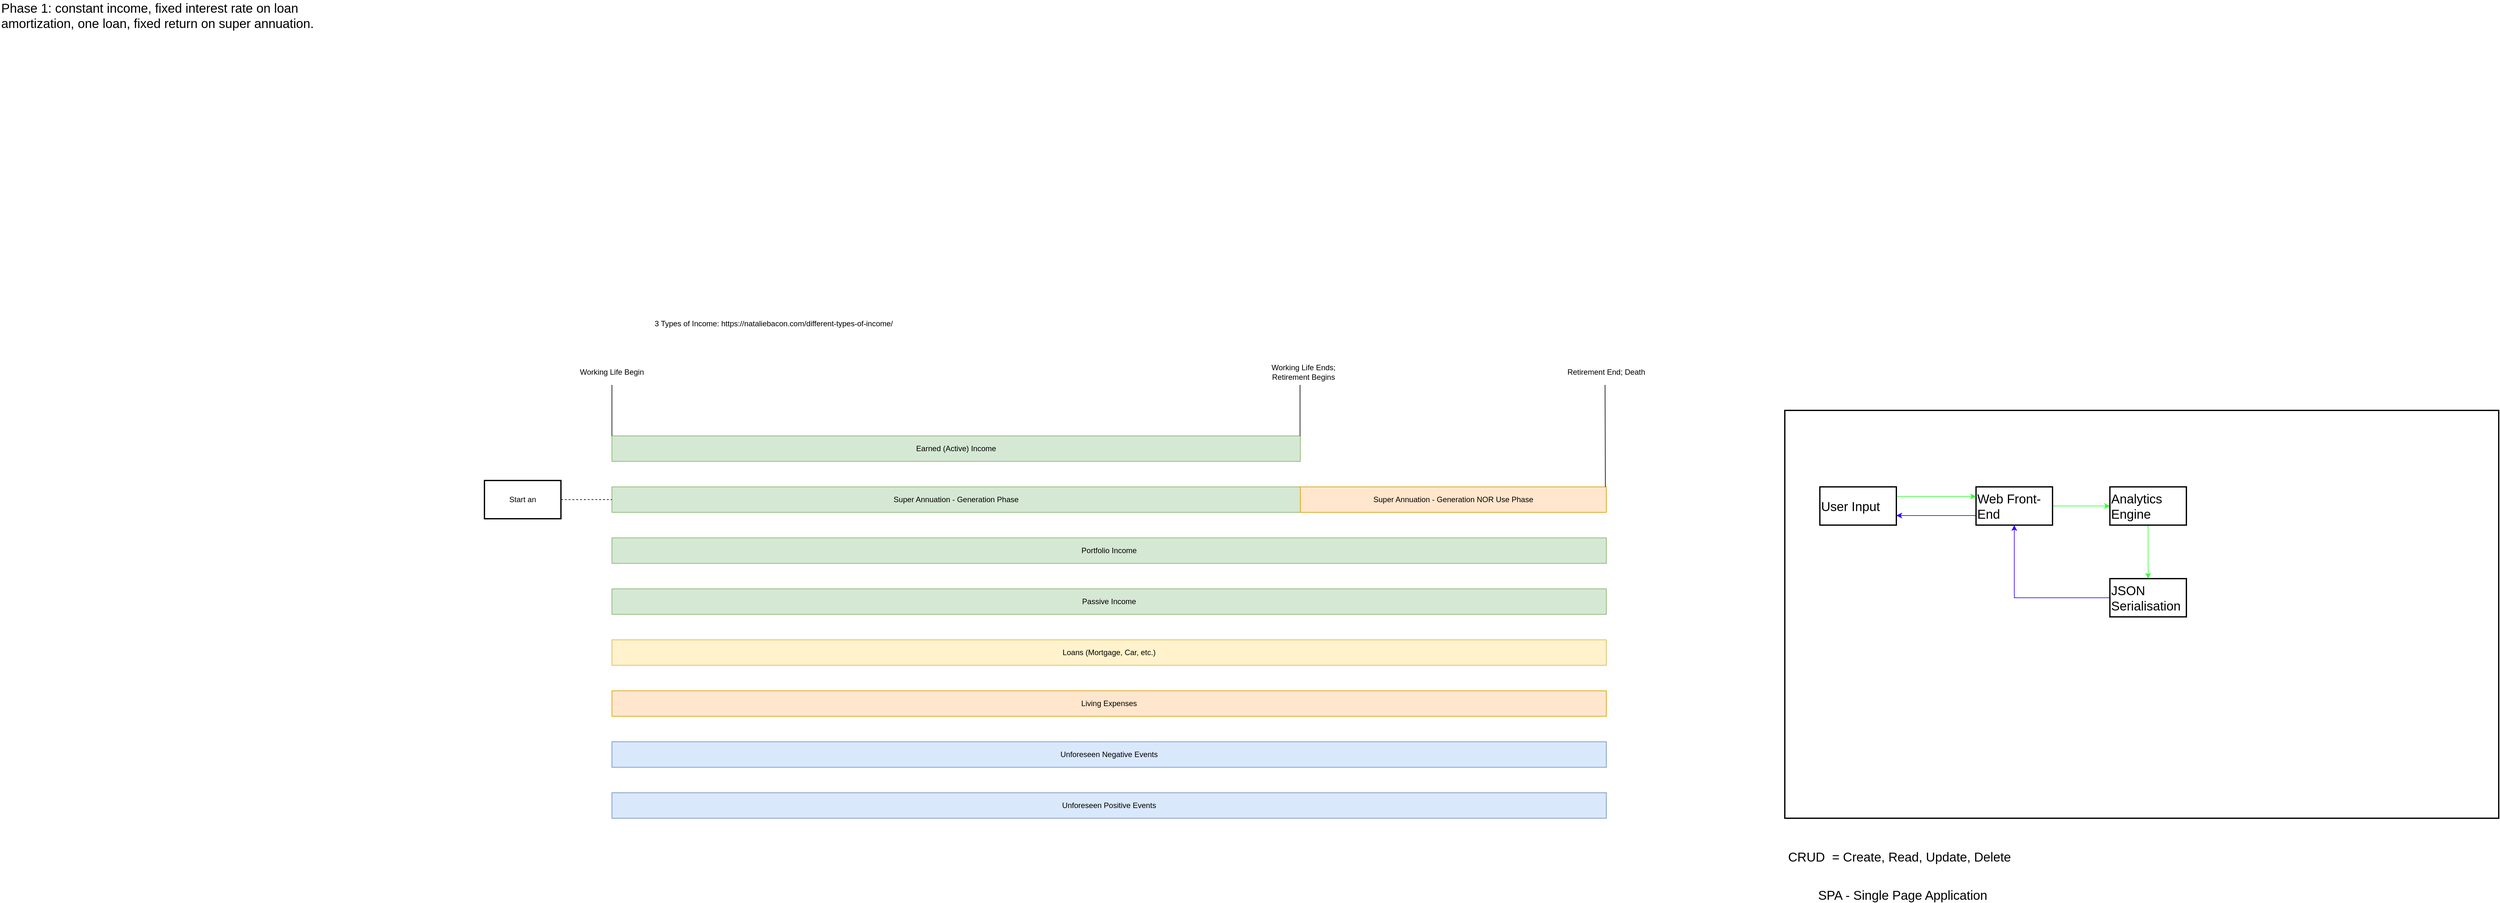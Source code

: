 <mxfile version="12.2.2" type="device" pages="1"><diagram id="VCYEPkUG2aABVz8C1PQe" name="Page-1"><mxGraphModel dx="2000" dy="2374" grid="1" gridSize="10" guides="1" tooltips="1" connect="1" arrows="1" fold="1" page="1" pageScale="1" pageWidth="1169" pageHeight="1654" math="0" shadow="0"><root><mxCell id="0"/><mxCell id="1" parent="0"/><mxCell id="FEeVAhBJJxdF7BG5kPbW-1" value="Earned (Active) Income" style="rounded=0;whiteSpace=wrap;html=1;fillColor=#d5e8d4;strokeColor=#82b366;" vertex="1" parent="1"><mxGeometry x="-160" y="720" width="1080" height="40" as="geometry"/></mxCell><mxCell id="FEeVAhBJJxdF7BG5kPbW-2" value="Super Annuation - Generation Phase" style="rounded=0;whiteSpace=wrap;html=1;fillColor=#d5e8d4;strokeColor=#82b366;" vertex="1" parent="1"><mxGeometry x="-160" y="800" width="1080" height="40" as="geometry"/></mxCell><mxCell id="FEeVAhBJJxdF7BG5kPbW-3" value="" style="endArrow=none;html=1;" edge="1" parent="1"><mxGeometry width="50" height="50" relative="1" as="geometry"><mxPoint x="-160" y="720" as="sourcePoint"/><mxPoint x="-160" y="640" as="targetPoint"/></mxGeometry></mxCell><mxCell id="FEeVAhBJJxdF7BG5kPbW-4" value="Working Life Begin" style="text;html=1;strokeColor=none;fillColor=none;align=center;verticalAlign=middle;whiteSpace=wrap;rounded=0;" vertex="1" parent="1"><mxGeometry x="-225" y="610" width="130" height="20" as="geometry"/></mxCell><mxCell id="FEeVAhBJJxdF7BG5kPbW-5" value="Working Life Ends; Retirement Begins" style="text;html=1;strokeColor=none;fillColor=none;align=center;verticalAlign=middle;whiteSpace=wrap;rounded=0;" vertex="1" parent="1"><mxGeometry x="860" y="610" width="130" height="20" as="geometry"/></mxCell><mxCell id="FEeVAhBJJxdF7BG5kPbW-6" value="" style="endArrow=none;html=1;" edge="1" parent="1"><mxGeometry width="50" height="50" relative="1" as="geometry"><mxPoint x="919.5" y="720" as="sourcePoint"/><mxPoint x="919.5" y="640" as="targetPoint"/></mxGeometry></mxCell><mxCell id="FEeVAhBJJxdF7BG5kPbW-7" value="Super Annuation - Generation NOR Use Phase" style="rounded=0;whiteSpace=wrap;html=1;fillColor=#ffe6cc;strokeColor=#d79b00;" vertex="1" parent="1"><mxGeometry x="920" y="800" width="480" height="40" as="geometry"/></mxCell><mxCell id="FEeVAhBJJxdF7BG5kPbW-8" value="Portfolio Income" style="rounded=0;whiteSpace=wrap;html=1;fillColor=#d5e8d4;strokeColor=#82b366;" vertex="1" parent="1"><mxGeometry x="-160" y="880" width="1560" height="40" as="geometry"/></mxCell><mxCell id="FEeVAhBJJxdF7BG5kPbW-9" value="Passive Income" style="rounded=0;whiteSpace=wrap;html=1;fillColor=#d5e8d4;strokeColor=#82b366;" vertex="1" parent="1"><mxGeometry x="-160" y="960" width="1560" height="40" as="geometry"/></mxCell><UserObject label="3 Types of Income: https://nataliebacon.com/different-types-of-income/" link="https://nataliebacon.com/different-types-of-income/" id="FEeVAhBJJxdF7BG5kPbW-10"><mxCell style="text;html=1;" vertex="1" parent="1"><mxGeometry x="-95" y="530" width="290" height="30" as="geometry"/></mxCell></UserObject><mxCell id="FEeVAhBJJxdF7BG5kPbW-11" value="Loans (Mortgage, Car, etc.)" style="rounded=0;whiteSpace=wrap;html=1;fillColor=#fff2cc;strokeColor=#d6b656;" vertex="1" parent="1"><mxGeometry x="-160" y="1040" width="1560" height="40" as="geometry"/></mxCell><mxCell id="FEeVAhBJJxdF7BG5kPbW-12" value="Living Expenses" style="rounded=0;whiteSpace=wrap;html=1;fillColor=#ffe6cc;strokeColor=#d79b00;" vertex="1" parent="1"><mxGeometry x="-160" y="1120" width="1560" height="40" as="geometry"/></mxCell><mxCell id="FEeVAhBJJxdF7BG5kPbW-13" value="Unforeseen Negative Events" style="rounded=0;whiteSpace=wrap;html=1;fillColor=#dae8fc;strokeColor=#6c8ebf;" vertex="1" parent="1"><mxGeometry x="-160" y="1200" width="1560" height="40" as="geometry"/></mxCell><mxCell id="FEeVAhBJJxdF7BG5kPbW-14" value="Unforeseen Positive Events" style="rounded=0;whiteSpace=wrap;html=1;fillColor=#dae8fc;strokeColor=#6c8ebf;" vertex="1" parent="1"><mxGeometry x="-160" y="1280" width="1560" height="40" as="geometry"/></mxCell><mxCell id="FEeVAhBJJxdF7BG5kPbW-16" value="" style="endArrow=none;html=1;" edge="1" parent="1"><mxGeometry width="50" height="50" relative="1" as="geometry"><mxPoint x="1398.5" y="800" as="sourcePoint"/><mxPoint x="1398" y="640" as="targetPoint"/></mxGeometry></mxCell><mxCell id="FEeVAhBJJxdF7BG5kPbW-17" value="Retirement End; Death" style="text;html=1;strokeColor=none;fillColor=none;align=center;verticalAlign=middle;whiteSpace=wrap;rounded=0;" vertex="1" parent="1"><mxGeometry x="1335" y="610" width="130" height="20" as="geometry"/></mxCell><mxCell id="FEeVAhBJJxdF7BG5kPbW-18" value="" style="endArrow=none;html=1;strokeWidth=1;entryX=0;entryY=0.5;entryDx=0;entryDy=0;dashed=1;" edge="1" parent="1" target="FEeVAhBJJxdF7BG5kPbW-2"><mxGeometry width="50" height="50" relative="1" as="geometry"><mxPoint x="-240" y="820" as="sourcePoint"/><mxPoint x="-180" y="800" as="targetPoint"/></mxGeometry></mxCell><mxCell id="FEeVAhBJJxdF7BG5kPbW-26" value="Start an" style="rounded=0;whiteSpace=wrap;html=1;strokeWidth=2;" vertex="1" parent="1"><mxGeometry x="-360" y="790" width="120" height="60" as="geometry"/></mxCell><mxCell id="FEeVAhBJJxdF7BG5kPbW-27" value="Phase 1: constant income, fixed interest rate on loan amortization, one loan, fixed return on super annuation." style="text;html=1;strokeColor=none;fillColor=none;align=left;verticalAlign=middle;whiteSpace=wrap;rounded=0;fontSize=20;" vertex="1" parent="1"><mxGeometry x="-1120" y="50" width="520" height="20" as="geometry"/></mxCell><mxCell id="FEeVAhBJJxdF7BG5kPbW-28" value="" style="rounded=0;whiteSpace=wrap;html=1;strokeWidth=2;fontSize=20;align=left;fillColor=none;" vertex="1" parent="1"><mxGeometry x="1680" y="680" width="1120" height="640" as="geometry"/></mxCell><mxCell id="FEeVAhBJJxdF7BG5kPbW-37" style="edgeStyle=orthogonalEdgeStyle;rounded=0;orthogonalLoop=1;jettySize=auto;html=1;exitX=1;exitY=0.5;exitDx=0;exitDy=0;entryX=0;entryY=0.5;entryDx=0;entryDy=0;strokeWidth=1;fontSize=20;strokeColor=#33FF33;" edge="1" parent="1" source="FEeVAhBJJxdF7BG5kPbW-29" target="FEeVAhBJJxdF7BG5kPbW-33"><mxGeometry relative="1" as="geometry"/></mxCell><mxCell id="FEeVAhBJJxdF7BG5kPbW-40" style="edgeStyle=orthogonalEdgeStyle;rounded=0;orthogonalLoop=1;jettySize=auto;html=1;exitX=0;exitY=0.75;exitDx=0;exitDy=0;entryX=1;entryY=0.75;entryDx=0;entryDy=0;strokeWidth=1;fontSize=20;strokeColor=#3503FF;" edge="1" parent="1" source="FEeVAhBJJxdF7BG5kPbW-29" target="FEeVAhBJJxdF7BG5kPbW-32"><mxGeometry relative="1" as="geometry"/></mxCell><mxCell id="FEeVAhBJJxdF7BG5kPbW-29" value="Web Front-End" style="rounded=0;whiteSpace=wrap;html=1;strokeWidth=2;fillColor=#ffffff;fontSize=20;align=left;" vertex="1" parent="1"><mxGeometry x="1980" y="800" width="120" height="60" as="geometry"/></mxCell><mxCell id="FEeVAhBJJxdF7BG5kPbW-30" value="CRUD&amp;nbsp; = Create, Read, Update, Delete" style="text;html=1;strokeColor=none;fillColor=none;align=center;verticalAlign=middle;whiteSpace=wrap;rounded=0;fontSize=20;" vertex="1" parent="1"><mxGeometry x="1680" y="1370" width="360" height="20" as="geometry"/></mxCell><mxCell id="FEeVAhBJJxdF7BG5kPbW-31" value="SPA - Single Page Application" style="text;html=1;strokeColor=none;fillColor=none;align=center;verticalAlign=middle;whiteSpace=wrap;rounded=0;fontSize=20;" vertex="1" parent="1"><mxGeometry x="1690" y="1430" width="350" height="20" as="geometry"/></mxCell><mxCell id="FEeVAhBJJxdF7BG5kPbW-39" style="edgeStyle=orthogonalEdgeStyle;rounded=0;orthogonalLoop=1;jettySize=auto;html=1;exitX=1;exitY=0.25;exitDx=0;exitDy=0;entryX=0;entryY=0.25;entryDx=0;entryDy=0;strokeWidth=1;fontSize=20;strokeColor=#33FF33;" edge="1" parent="1" source="FEeVAhBJJxdF7BG5kPbW-32" target="FEeVAhBJJxdF7BG5kPbW-29"><mxGeometry relative="1" as="geometry"/></mxCell><mxCell id="FEeVAhBJJxdF7BG5kPbW-32" value="User Input" style="rounded=0;whiteSpace=wrap;html=1;strokeWidth=2;fillColor=#ffffff;fontSize=20;align=left;" vertex="1" parent="1"><mxGeometry x="1735" y="800" width="120" height="60" as="geometry"/></mxCell><mxCell id="FEeVAhBJJxdF7BG5kPbW-36" style="edgeStyle=orthogonalEdgeStyle;rounded=0;orthogonalLoop=1;jettySize=auto;html=1;exitX=0.5;exitY=1;exitDx=0;exitDy=0;entryX=0.5;entryY=0;entryDx=0;entryDy=0;strokeWidth=1;fontSize=20;strokeColor=#33FF33;" edge="1" parent="1" source="FEeVAhBJJxdF7BG5kPbW-33" target="FEeVAhBJJxdF7BG5kPbW-34"><mxGeometry relative="1" as="geometry"/></mxCell><mxCell id="FEeVAhBJJxdF7BG5kPbW-33" value="Analytics Engine" style="rounded=0;whiteSpace=wrap;html=1;strokeWidth=2;fillColor=#ffffff;fontSize=20;align=left;" vertex="1" parent="1"><mxGeometry x="2190" y="800" width="120" height="60" as="geometry"/></mxCell><mxCell id="FEeVAhBJJxdF7BG5kPbW-38" style="edgeStyle=orthogonalEdgeStyle;rounded=0;orthogonalLoop=1;jettySize=auto;html=1;exitX=0;exitY=0.5;exitDx=0;exitDy=0;entryX=0.5;entryY=1;entryDx=0;entryDy=0;strokeWidth=1;fontSize=20;strokeColor=#3503FF;" edge="1" parent="1" source="FEeVAhBJJxdF7BG5kPbW-34" target="FEeVAhBJJxdF7BG5kPbW-29"><mxGeometry relative="1" as="geometry"/></mxCell><mxCell id="FEeVAhBJJxdF7BG5kPbW-34" value="JSON Serialisation" style="rounded=0;whiteSpace=wrap;html=1;strokeWidth=2;fillColor=#ffffff;fontSize=20;align=left;" vertex="1" parent="1"><mxGeometry x="2190" y="944" width="120" height="60" as="geometry"/></mxCell></root></mxGraphModel></diagram></mxfile>
